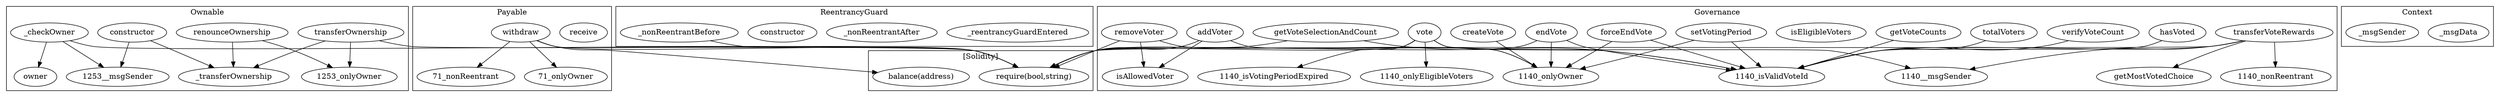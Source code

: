 strict digraph {
subgraph cluster_1253_Ownable {
label = "Ownable"
"1253_transferOwnership" [label="transferOwnership"]
"1253_constructor" [label="constructor"]
"1253_owner" [label="owner"]
"1253__transferOwnership" [label="_transferOwnership"]
"1253_renounceOwnership" [label="renounceOwnership"]
"1253__checkOwner" [label="_checkOwner"]
"1253_transferOwnership" -> "1253_onlyOwner"
"1253_constructor" -> "1253__transferOwnership"
"1253_transferOwnership" -> "1253__transferOwnership"
"1253_constructor" -> "1253__msgSender"
"1253_renounceOwnership" -> "1253_onlyOwner"
"1253__checkOwner" -> "1253__msgSender"
"1253_renounceOwnership" -> "1253__transferOwnership"
"1253__checkOwner" -> "1253_owner"
}subgraph cluster_1318_ReentrancyGuard {
label = "ReentrancyGuard"
"1318__reentrancyGuardEntered" [label="_reentrancyGuardEntered"]
"1318__nonReentrantAfter" [label="_nonReentrantAfter"]
"1318_constructor" [label="constructor"]
"1318__nonReentrantBefore" [label="_nonReentrantBefore"]
}subgraph cluster_71_Payable {
label = "Payable"
"71_receive" [label="receive"]
"71_withdraw" [label="withdraw"]
"71_withdraw" -> "71_nonReentrant"
"71_withdraw" -> "71_onlyOwner"
}subgraph cluster_1140_Governance {
label = "Governance"
"1140_getMostVotedChoice" [label="getMostVotedChoice"]
"1140_getVoteSelectionAndCount" [label="getVoteSelectionAndCount"]
"1140_transferVoteRewards" [label="transferVoteRewards"]
"1140_createVote" [label="createVote"]
"1140_endVote" [label="endVote"]
"1140_totalVoters" [label="totalVoters"]
"1140_isAllowedVoter" [label="isAllowedVoter"]
"1140_isEligibleVoters" [label="isEligibleVoters"]
"1140_setVotingPeriod" [label="setVotingPeriod"]
"1140_getVoteCounts" [label="getVoteCounts"]
"1140_hasVoted" [label="hasVoted"]
"1140_vote" [label="vote"]
"1140_addVoter" [label="addVoter"]
"1140_forceEndVote" [label="forceEndVote"]
"1140_verifyVoteCount" [label="verifyVoteCount"]
"1140_removeVoter" [label="removeVoter"]
"1140_vote" -> "1140_onlyEligibleVoters"
"1140_transferVoteRewards" -> "1140_getMostVotedChoice"
"1140_vote" -> "1140__msgSender"
"1140_transferVoteRewards" -> "1140_nonReentrant"
"1140_endVote" -> "1140_isValidVoteId"
"1140_addVoter" -> "1140_onlyOwner"
"1140_getVoteCounts" -> "1140_isValidVoteId"
"1140_transferVoteRewards" -> "1140_isValidVoteId"
"1140_addVoter" -> "1140_isAllowedVoter"
"1140_removeVoter" -> "1140_onlyOwner"
"1140_getVoteSelectionAndCount" -> "1140_isValidVoteId"
"1140_transferVoteRewards" -> "1140__msgSender"
"1140_forceEndVote" -> "1140_onlyOwner"
"1140_endVote" -> "1140_onlyOwner"
"1140_vote" -> "1140_isVotingPeriodExpired"
"1140_vote" -> "1140_isValidVoteId"
"1140_removeVoter" -> "1140_isAllowedVoter"
"1140_hasVoted" -> "1140_isValidVoteId"
"1140_setVotingPeriod" -> "1140_isValidVoteId"
"1140_forceEndVote" -> "1140_isValidVoteId"
"1140_verifyVoteCount" -> "1140_isValidVoteId"
"1140_setVotingPeriod" -> "1140_onlyOwner"
"1140_createVote" -> "1140_onlyOwner"
"1140_totalVoters" -> "1140_isValidVoteId"
}subgraph cluster_1340_Context {
label = "Context"
"1340__msgData" [label="_msgData"]
"1340__msgSender" [label="_msgSender"]
}subgraph cluster_solidity {
label = "[Solidity]"
"require(bool,string)" 
"balance(address)" 
"1140_vote" -> "require(bool,string)"
"1140_getVoteSelectionAndCount" -> "require(bool,string)"
"71_withdraw" -> "require(bool,string)"
"1318__nonReentrantBefore" -> "require(bool,string)"
"1140_endVote" -> "require(bool,string)"
"71_withdraw" -> "balance(address)"
"1140_removeVoter" -> "require(bool,string)"
"1140_addVoter" -> "require(bool,string)"
"1253__checkOwner" -> "require(bool,string)"
"1140_transferVoteRewards" -> "require(bool,string)"
"1253_transferOwnership" -> "require(bool,string)"
}
}